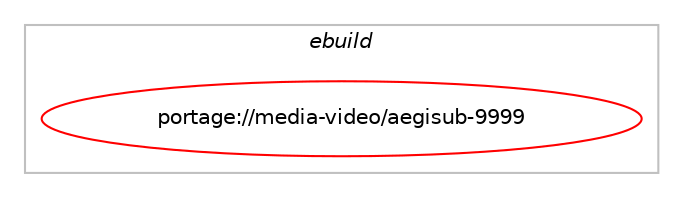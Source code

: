 digraph prolog {

# *************
# Graph options
# *************

newrank=true;
concentrate=true;
compound=true;
graph [rankdir=LR,fontname=Helvetica,fontsize=10,ranksep=1.5];#, ranksep=2.5, nodesep=0.2];
edge  [arrowhead=vee];
node  [fontname=Helvetica,fontsize=10];

# **********
# The ebuild
# **********

subgraph cluster_leftcol {
color=gray;
label=<<i>ebuild</i>>;
id [label="portage://media-video/aegisub-9999", color=red, width=4, href="../media-video/aegisub-9999.svg"];
}

# ****************
# The dependencies
# ****************

subgraph cluster_midcol {
color=gray;
label=<<i>dependencies</i>>;
subgraph cluster_compile {
fillcolor="#eeeeee";
style=filled;
label=<<i>compile</i>>;
# *** BEGIN UNKNOWN DEPENDENCY TYPE (TODO) ***
# id -> equal(use_conditional_group(positive,alsa,portage://media-video/aegisub-9999,[package_dependency(portage://media-video/aegisub-9999,install,no,media-libs,alsa-lib,none,[,,],[],[])]))
# *** END UNKNOWN DEPENDENCY TYPE (TODO) ***

# *** BEGIN UNKNOWN DEPENDENCY TYPE (TODO) ***
# id -> equal(use_conditional_group(positive,fftw,portage://media-video/aegisub-9999,[package_dependency(portage://media-video/aegisub-9999,install,no,sci-libs,fftw,greaterequal,[3.3,,,3.3],any_same_slot,[])]))
# *** END UNKNOWN DEPENDENCY TYPE (TODO) ***

# *** BEGIN UNKNOWN DEPENDENCY TYPE (TODO) ***
# id -> equal(use_conditional_group(positive,lua_single_target_luajit,portage://media-video/aegisub-9999,[package_dependency(portage://media-video/aegisub-9999,install,no,dev-lang,luajit,none,[,,],any_same_slot,[use(enable(lua52compat),none)])]))
# *** END UNKNOWN DEPENDENCY TYPE (TODO) ***

# *** BEGIN UNKNOWN DEPENDENCY TYPE (TODO) ***
# id -> equal(use_conditional_group(positive,openal,portage://media-video/aegisub-9999,[package_dependency(portage://media-video/aegisub-9999,install,no,media-libs,openal,none,[,,],[],[])]))
# *** END UNKNOWN DEPENDENCY TYPE (TODO) ***

# *** BEGIN UNKNOWN DEPENDENCY TYPE (TODO) ***
# id -> equal(use_conditional_group(positive,portaudio,portage://media-video/aegisub-9999,[package_dependency(portage://media-video/aegisub-9999,install,no,media-libs,portaudio,equal,[19*,,,19*],[],[])]))
# *** END UNKNOWN DEPENDENCY TYPE (TODO) ***

# *** BEGIN UNKNOWN DEPENDENCY TYPE (TODO) ***
# id -> equal(use_conditional_group(positive,pulseaudio,portage://media-video/aegisub-9999,[package_dependency(portage://media-video/aegisub-9999,install,no,media-libs,libpulse,none,[,,],[],[])]))
# *** END UNKNOWN DEPENDENCY TYPE (TODO) ***

# *** BEGIN UNKNOWN DEPENDENCY TYPE (TODO) ***
# id -> equal(use_conditional_group(positive,spell,portage://media-video/aegisub-9999,[package_dependency(portage://media-video/aegisub-9999,install,no,app-text,hunspell,none,[,,],any_same_slot,[])]))
# *** END UNKNOWN DEPENDENCY TYPE (TODO) ***

# *** BEGIN UNKNOWN DEPENDENCY TYPE (TODO) ***
# id -> equal(use_conditional_group(positive,uchardet,portage://media-video/aegisub-9999,[package_dependency(portage://media-video/aegisub-9999,install,no,app-i18n,uchardet,none,[,,],[],[])]))
# *** END UNKNOWN DEPENDENCY TYPE (TODO) ***

# *** BEGIN UNKNOWN DEPENDENCY TYPE (TODO) ***
# id -> equal(package_dependency(portage://media-video/aegisub-9999,install,no,dev-libs,boost,none,[,,],any_same_slot,[use(enable(icu),none),use(enable(nls),none)]))
# *** END UNKNOWN DEPENDENCY TYPE (TODO) ***

# *** BEGIN UNKNOWN DEPENDENCY TYPE (TODO) ***
# id -> equal(package_dependency(portage://media-video/aegisub-9999,install,no,dev-libs,icu,none,[,,],any_same_slot,[]))
# *** END UNKNOWN DEPENDENCY TYPE (TODO) ***

# *** BEGIN UNKNOWN DEPENDENCY TYPE (TODO) ***
# id -> equal(package_dependency(portage://media-video/aegisub-9999,install,no,media-libs,ffmpegsource,none,[,,],any_same_slot,[]))
# *** END UNKNOWN DEPENDENCY TYPE (TODO) ***

# *** BEGIN UNKNOWN DEPENDENCY TYPE (TODO) ***
# id -> equal(package_dependency(portage://media-video/aegisub-9999,install,no,media-libs,fontconfig,none,[,,],[],[]))
# *** END UNKNOWN DEPENDENCY TYPE (TODO) ***

# *** BEGIN UNKNOWN DEPENDENCY TYPE (TODO) ***
# id -> equal(package_dependency(portage://media-video/aegisub-9999,install,no,media-libs,freetype,none,[,,],[],[]))
# *** END UNKNOWN DEPENDENCY TYPE (TODO) ***

# *** BEGIN UNKNOWN DEPENDENCY TYPE (TODO) ***
# id -> equal(package_dependency(portage://media-video/aegisub-9999,install,no,media-libs,libass,none,[,,],any_same_slot,[use(enable(fontconfig),none)]))
# *** END UNKNOWN DEPENDENCY TYPE (TODO) ***

# *** BEGIN UNKNOWN DEPENDENCY TYPE (TODO) ***
# id -> equal(package_dependency(portage://media-video/aegisub-9999,install,no,sys-libs,zlib,none,[,,],[],[]))
# *** END UNKNOWN DEPENDENCY TYPE (TODO) ***

# *** BEGIN UNKNOWN DEPENDENCY TYPE (TODO) ***
# id -> equal(package_dependency(portage://media-video/aegisub-9999,install,no,virtual,libiconv,none,[,,],[],[]))
# *** END UNKNOWN DEPENDENCY TYPE (TODO) ***

# *** BEGIN UNKNOWN DEPENDENCY TYPE (TODO) ***
# id -> equal(package_dependency(portage://media-video/aegisub-9999,install,no,virtual,opengl,none,[,,],[],[]))
# *** END UNKNOWN DEPENDENCY TYPE (TODO) ***

# *** BEGIN UNKNOWN DEPENDENCY TYPE (TODO) ***
# id -> equal(package_dependency(portage://media-video/aegisub-9999,install,no,x11-libs,wxGTK,none,[,,],[slot(3.2-gtk3)],[use(enable(X),none),use(enable(opengl),none),use(optenable(debug),none)]))
# *** END UNKNOWN DEPENDENCY TYPE (TODO) ***

}
subgraph cluster_compileandrun {
fillcolor="#eeeeee";
style=filled;
label=<<i>compile and run</i>>;
}
subgraph cluster_run {
fillcolor="#eeeeee";
style=filled;
label=<<i>run</i>>;
# *** BEGIN UNKNOWN DEPENDENCY TYPE (TODO) ***
# id -> equal(use_conditional_group(positive,alsa,portage://media-video/aegisub-9999,[package_dependency(portage://media-video/aegisub-9999,run,no,media-libs,alsa-lib,none,[,,],[],[])]))
# *** END UNKNOWN DEPENDENCY TYPE (TODO) ***

# *** BEGIN UNKNOWN DEPENDENCY TYPE (TODO) ***
# id -> equal(use_conditional_group(positive,fftw,portage://media-video/aegisub-9999,[package_dependency(portage://media-video/aegisub-9999,run,no,sci-libs,fftw,greaterequal,[3.3,,,3.3],any_same_slot,[])]))
# *** END UNKNOWN DEPENDENCY TYPE (TODO) ***

# *** BEGIN UNKNOWN DEPENDENCY TYPE (TODO) ***
# id -> equal(use_conditional_group(positive,lua_single_target_luajit,portage://media-video/aegisub-9999,[package_dependency(portage://media-video/aegisub-9999,run,no,dev-lang,luajit,none,[,,],any_same_slot,[use(enable(lua52compat),none)])]))
# *** END UNKNOWN DEPENDENCY TYPE (TODO) ***

# *** BEGIN UNKNOWN DEPENDENCY TYPE (TODO) ***
# id -> equal(use_conditional_group(positive,openal,portage://media-video/aegisub-9999,[package_dependency(portage://media-video/aegisub-9999,run,no,media-libs,openal,none,[,,],[],[])]))
# *** END UNKNOWN DEPENDENCY TYPE (TODO) ***

# *** BEGIN UNKNOWN DEPENDENCY TYPE (TODO) ***
# id -> equal(use_conditional_group(positive,portaudio,portage://media-video/aegisub-9999,[package_dependency(portage://media-video/aegisub-9999,run,no,media-libs,portaudio,equal,[19*,,,19*],[],[])]))
# *** END UNKNOWN DEPENDENCY TYPE (TODO) ***

# *** BEGIN UNKNOWN DEPENDENCY TYPE (TODO) ***
# id -> equal(use_conditional_group(positive,pulseaudio,portage://media-video/aegisub-9999,[package_dependency(portage://media-video/aegisub-9999,run,no,media-libs,libpulse,none,[,,],[],[])]))
# *** END UNKNOWN DEPENDENCY TYPE (TODO) ***

# *** BEGIN UNKNOWN DEPENDENCY TYPE (TODO) ***
# id -> equal(use_conditional_group(positive,spell,portage://media-video/aegisub-9999,[package_dependency(portage://media-video/aegisub-9999,run,no,app-text,hunspell,none,[,,],any_same_slot,[])]))
# *** END UNKNOWN DEPENDENCY TYPE (TODO) ***

# *** BEGIN UNKNOWN DEPENDENCY TYPE (TODO) ***
# id -> equal(use_conditional_group(positive,uchardet,portage://media-video/aegisub-9999,[package_dependency(portage://media-video/aegisub-9999,run,no,app-i18n,uchardet,none,[,,],[],[])]))
# *** END UNKNOWN DEPENDENCY TYPE (TODO) ***

# *** BEGIN UNKNOWN DEPENDENCY TYPE (TODO) ***
# id -> equal(package_dependency(portage://media-video/aegisub-9999,run,no,dev-libs,boost,none,[,,],any_same_slot,[use(enable(icu),none),use(enable(nls),none)]))
# *** END UNKNOWN DEPENDENCY TYPE (TODO) ***

# *** BEGIN UNKNOWN DEPENDENCY TYPE (TODO) ***
# id -> equal(package_dependency(portage://media-video/aegisub-9999,run,no,dev-libs,icu,none,[,,],any_same_slot,[]))
# *** END UNKNOWN DEPENDENCY TYPE (TODO) ***

# *** BEGIN UNKNOWN DEPENDENCY TYPE (TODO) ***
# id -> equal(package_dependency(portage://media-video/aegisub-9999,run,no,media-libs,ffmpegsource,none,[,,],any_same_slot,[]))
# *** END UNKNOWN DEPENDENCY TYPE (TODO) ***

# *** BEGIN UNKNOWN DEPENDENCY TYPE (TODO) ***
# id -> equal(package_dependency(portage://media-video/aegisub-9999,run,no,media-libs,fontconfig,none,[,,],[],[]))
# *** END UNKNOWN DEPENDENCY TYPE (TODO) ***

# *** BEGIN UNKNOWN DEPENDENCY TYPE (TODO) ***
# id -> equal(package_dependency(portage://media-video/aegisub-9999,run,no,media-libs,freetype,none,[,,],[],[]))
# *** END UNKNOWN DEPENDENCY TYPE (TODO) ***

# *** BEGIN UNKNOWN DEPENDENCY TYPE (TODO) ***
# id -> equal(package_dependency(portage://media-video/aegisub-9999,run,no,media-libs,libass,none,[,,],any_same_slot,[use(enable(fontconfig),none)]))
# *** END UNKNOWN DEPENDENCY TYPE (TODO) ***

# *** BEGIN UNKNOWN DEPENDENCY TYPE (TODO) ***
# id -> equal(package_dependency(portage://media-video/aegisub-9999,run,no,sys-libs,zlib,none,[,,],[],[]))
# *** END UNKNOWN DEPENDENCY TYPE (TODO) ***

# *** BEGIN UNKNOWN DEPENDENCY TYPE (TODO) ***
# id -> equal(package_dependency(portage://media-video/aegisub-9999,run,no,virtual,libiconv,none,[,,],[],[]))
# *** END UNKNOWN DEPENDENCY TYPE (TODO) ***

# *** BEGIN UNKNOWN DEPENDENCY TYPE (TODO) ***
# id -> equal(package_dependency(portage://media-video/aegisub-9999,run,no,virtual,opengl,none,[,,],[],[]))
# *** END UNKNOWN DEPENDENCY TYPE (TODO) ***

# *** BEGIN UNKNOWN DEPENDENCY TYPE (TODO) ***
# id -> equal(package_dependency(portage://media-video/aegisub-9999,run,no,x11-libs,wxGTK,none,[,,],[slot(3.2-gtk3)],[use(enable(X),none),use(enable(opengl),none),use(optenable(debug),none)]))
# *** END UNKNOWN DEPENDENCY TYPE (TODO) ***

}
}

# **************
# The candidates
# **************

subgraph cluster_choices {
rank=same;
color=gray;
label=<<i>candidates</i>>;

}

}
